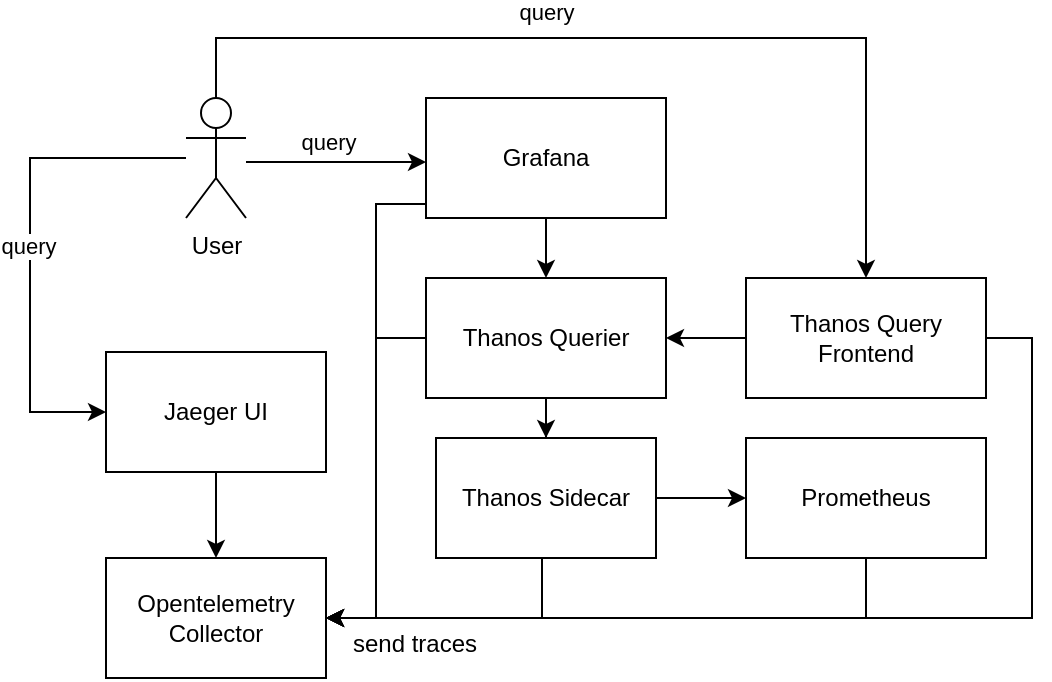 <mxfile version="20.5.3" type="device"><diagram id="S8fry57rQwg5M7wVFB8t" name="Page-1"><mxGraphModel dx="940" dy="1037" grid="0" gridSize="10" guides="1" tooltips="1" connect="1" arrows="1" fold="1" page="0" pageScale="1" pageWidth="850" pageHeight="1100" math="0" shadow="0"><root><mxCell id="0"/><mxCell id="1" parent="0"/><mxCell id="g6he3tsYu_cFMDmraDuc-9" style="edgeStyle=orthogonalEdgeStyle;rounded=0;orthogonalLoop=1;jettySize=auto;html=1;" edge="1" parent="1" source="g6he3tsYu_cFMDmraDuc-1" target="g6he3tsYu_cFMDmraDuc-2"><mxGeometry relative="1" as="geometry"><Array as="points"><mxPoint x="312" y="62"/><mxPoint x="312" y="62"/></Array></mxGeometry></mxCell><mxCell id="g6he3tsYu_cFMDmraDuc-16" value="query" style="edgeLabel;html=1;align=center;verticalAlign=middle;resizable=0;points=[];" vertex="1" connectable="0" parent="g6he3tsYu_cFMDmraDuc-9"><mxGeometry x="0.022" y="-1" relative="1" as="geometry"><mxPoint x="-5" y="-11" as="offset"/></mxGeometry></mxCell><mxCell id="g6he3tsYu_cFMDmraDuc-14" style="edgeStyle=orthogonalEdgeStyle;rounded=0;orthogonalLoop=1;jettySize=auto;html=1;" edge="1" parent="1" source="g6he3tsYu_cFMDmraDuc-1" target="g6he3tsYu_cFMDmraDuc-12"><mxGeometry relative="1" as="geometry"><Array as="points"><mxPoint x="245"/><mxPoint x="570"/></Array></mxGeometry></mxCell><mxCell id="g6he3tsYu_cFMDmraDuc-15" value="query" style="edgeLabel;html=1;align=center;verticalAlign=middle;resizable=0;points=[];" vertex="1" connectable="0" parent="g6he3tsYu_cFMDmraDuc-14"><mxGeometry x="-0.251" y="3" relative="1" as="geometry"><mxPoint x="17" y="-10" as="offset"/></mxGeometry></mxCell><mxCell id="g6he3tsYu_cFMDmraDuc-26" style="edgeStyle=orthogonalEdgeStyle;rounded=0;orthogonalLoop=1;jettySize=auto;html=1;entryX=0;entryY=0.5;entryDx=0;entryDy=0;" edge="1" parent="1" source="g6he3tsYu_cFMDmraDuc-1" target="g6he3tsYu_cFMDmraDuc-24"><mxGeometry relative="1" as="geometry"><Array as="points"><mxPoint x="152" y="60"/><mxPoint x="152" y="187"/></Array></mxGeometry></mxCell><mxCell id="g6he3tsYu_cFMDmraDuc-27" value="query" style="edgeLabel;html=1;align=center;verticalAlign=middle;resizable=0;points=[];" vertex="1" connectable="0" parent="g6he3tsYu_cFMDmraDuc-26"><mxGeometry x="0.004" y="-1" relative="1" as="geometry"><mxPoint as="offset"/></mxGeometry></mxCell><mxCell id="g6he3tsYu_cFMDmraDuc-1" value="User" style="shape=umlActor;verticalLabelPosition=bottom;verticalAlign=top;html=1;outlineConnect=0;" vertex="1" parent="1"><mxGeometry x="230" y="30" width="30" height="60" as="geometry"/></mxCell><mxCell id="g6he3tsYu_cFMDmraDuc-6" style="edgeStyle=orthogonalEdgeStyle;rounded=0;orthogonalLoop=1;jettySize=auto;html=1;" edge="1" parent="1" source="g6he3tsYu_cFMDmraDuc-2" target="g6he3tsYu_cFMDmraDuc-3"><mxGeometry relative="1" as="geometry"/></mxCell><mxCell id="g6he3tsYu_cFMDmraDuc-22" style="edgeStyle=orthogonalEdgeStyle;rounded=0;orthogonalLoop=1;jettySize=auto;html=1;entryX=1;entryY=0.5;entryDx=0;entryDy=0;" edge="1" parent="1" source="g6he3tsYu_cFMDmraDuc-2" target="g6he3tsYu_cFMDmraDuc-17"><mxGeometry relative="1" as="geometry"><Array as="points"><mxPoint x="325" y="83"/><mxPoint x="325" y="290"/></Array></mxGeometry></mxCell><mxCell id="g6he3tsYu_cFMDmraDuc-2" value="Grafana" style="rounded=0;whiteSpace=wrap;html=1;" vertex="1" parent="1"><mxGeometry x="350" y="30" width="120" height="60" as="geometry"/></mxCell><mxCell id="g6he3tsYu_cFMDmraDuc-7" style="edgeStyle=orthogonalEdgeStyle;rounded=0;orthogonalLoop=1;jettySize=auto;html=1;" edge="1" parent="1" source="g6he3tsYu_cFMDmraDuc-3" target="g6he3tsYu_cFMDmraDuc-4"><mxGeometry relative="1" as="geometry"/></mxCell><mxCell id="g6he3tsYu_cFMDmraDuc-21" style="edgeStyle=orthogonalEdgeStyle;rounded=0;orthogonalLoop=1;jettySize=auto;html=1;entryX=1;entryY=0.5;entryDx=0;entryDy=0;" edge="1" parent="1" source="g6he3tsYu_cFMDmraDuc-3" target="g6he3tsYu_cFMDmraDuc-17"><mxGeometry relative="1" as="geometry"/></mxCell><mxCell id="g6he3tsYu_cFMDmraDuc-3" value="Thanos Querier" style="rounded=0;whiteSpace=wrap;html=1;" vertex="1" parent="1"><mxGeometry x="350" y="120" width="120" height="60" as="geometry"/></mxCell><mxCell id="g6he3tsYu_cFMDmraDuc-8" style="edgeStyle=orthogonalEdgeStyle;rounded=0;orthogonalLoop=1;jettySize=auto;html=1;entryX=0;entryY=0.5;entryDx=0;entryDy=0;" edge="1" parent="1" source="g6he3tsYu_cFMDmraDuc-4" target="g6he3tsYu_cFMDmraDuc-5"><mxGeometry relative="1" as="geometry"/></mxCell><mxCell id="g6he3tsYu_cFMDmraDuc-19" style="edgeStyle=orthogonalEdgeStyle;rounded=0;orthogonalLoop=1;jettySize=auto;html=1;entryX=1;entryY=0.5;entryDx=0;entryDy=0;" edge="1" parent="1" source="g6he3tsYu_cFMDmraDuc-4" target="g6he3tsYu_cFMDmraDuc-17"><mxGeometry relative="1" as="geometry"><Array as="points"><mxPoint x="408" y="290"/></Array></mxGeometry></mxCell><mxCell id="g6he3tsYu_cFMDmraDuc-4" value="Thanos Sidecar" style="rounded=0;whiteSpace=wrap;html=1;" vertex="1" parent="1"><mxGeometry x="355" y="200" width="110" height="60" as="geometry"/></mxCell><mxCell id="g6he3tsYu_cFMDmraDuc-18" style="edgeStyle=orthogonalEdgeStyle;rounded=0;orthogonalLoop=1;jettySize=auto;html=1;entryX=1;entryY=0.5;entryDx=0;entryDy=0;" edge="1" parent="1" source="g6he3tsYu_cFMDmraDuc-5" target="g6he3tsYu_cFMDmraDuc-17"><mxGeometry relative="1" as="geometry"><Array as="points"><mxPoint x="570" y="290"/></Array></mxGeometry></mxCell><mxCell id="g6he3tsYu_cFMDmraDuc-5" value="Prometheus" style="rounded=0;whiteSpace=wrap;html=1;" vertex="1" parent="1"><mxGeometry x="510" y="200" width="120" height="60" as="geometry"/></mxCell><mxCell id="g6he3tsYu_cFMDmraDuc-13" style="edgeStyle=orthogonalEdgeStyle;rounded=0;orthogonalLoop=1;jettySize=auto;html=1;" edge="1" parent="1" source="g6he3tsYu_cFMDmraDuc-12" target="g6he3tsYu_cFMDmraDuc-3"><mxGeometry relative="1" as="geometry"/></mxCell><mxCell id="g6he3tsYu_cFMDmraDuc-20" style="edgeStyle=orthogonalEdgeStyle;rounded=0;orthogonalLoop=1;jettySize=auto;html=1;entryX=1;entryY=0.5;entryDx=0;entryDy=0;" edge="1" parent="1" source="g6he3tsYu_cFMDmraDuc-12" target="g6he3tsYu_cFMDmraDuc-17"><mxGeometry relative="1" as="geometry"><Array as="points"><mxPoint x="653" y="150"/><mxPoint x="653" y="290"/></Array></mxGeometry></mxCell><mxCell id="g6he3tsYu_cFMDmraDuc-12" value="Thanos Query Frontend" style="rounded=0;whiteSpace=wrap;html=1;" vertex="1" parent="1"><mxGeometry x="510" y="120" width="120" height="60" as="geometry"/></mxCell><mxCell id="g6he3tsYu_cFMDmraDuc-17" value="Opentelemetry Collector" style="rounded=0;whiteSpace=wrap;html=1;" vertex="1" parent="1"><mxGeometry x="190" y="260" width="110" height="60" as="geometry"/></mxCell><mxCell id="g6he3tsYu_cFMDmraDuc-23" value="send traces" style="text;html=1;align=center;verticalAlign=middle;resizable=0;points=[];autosize=1;strokeColor=none;fillColor=none;" vertex="1" parent="1"><mxGeometry x="304" y="290" width="80" height="26" as="geometry"/></mxCell><mxCell id="g6he3tsYu_cFMDmraDuc-25" style="edgeStyle=orthogonalEdgeStyle;rounded=0;orthogonalLoop=1;jettySize=auto;html=1;" edge="1" parent="1" source="g6he3tsYu_cFMDmraDuc-24" target="g6he3tsYu_cFMDmraDuc-17"><mxGeometry relative="1" as="geometry"/></mxCell><mxCell id="g6he3tsYu_cFMDmraDuc-24" value="Jaeger UI" style="rounded=0;whiteSpace=wrap;html=1;" vertex="1" parent="1"><mxGeometry x="190" y="157" width="110" height="60" as="geometry"/></mxCell></root></mxGraphModel></diagram></mxfile>